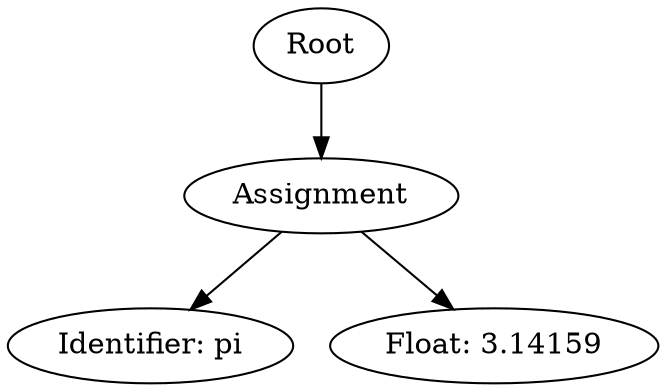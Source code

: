 digraph G {
	0 [label="Root"];
	99 [label="Assignment"];
	0 -> 99
	1 [label="Identifier: pi"];
	99 -> 1
	2 [label="Float: 3.14159"];
	99 -> 2
}